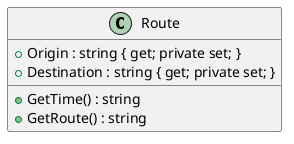 @startuml
class Route {
    + Origin : string { get; private set; }
    + Destination : string { get; private set; }
    + GetTime() : string
    + GetRoute() : string
}
@enduml
